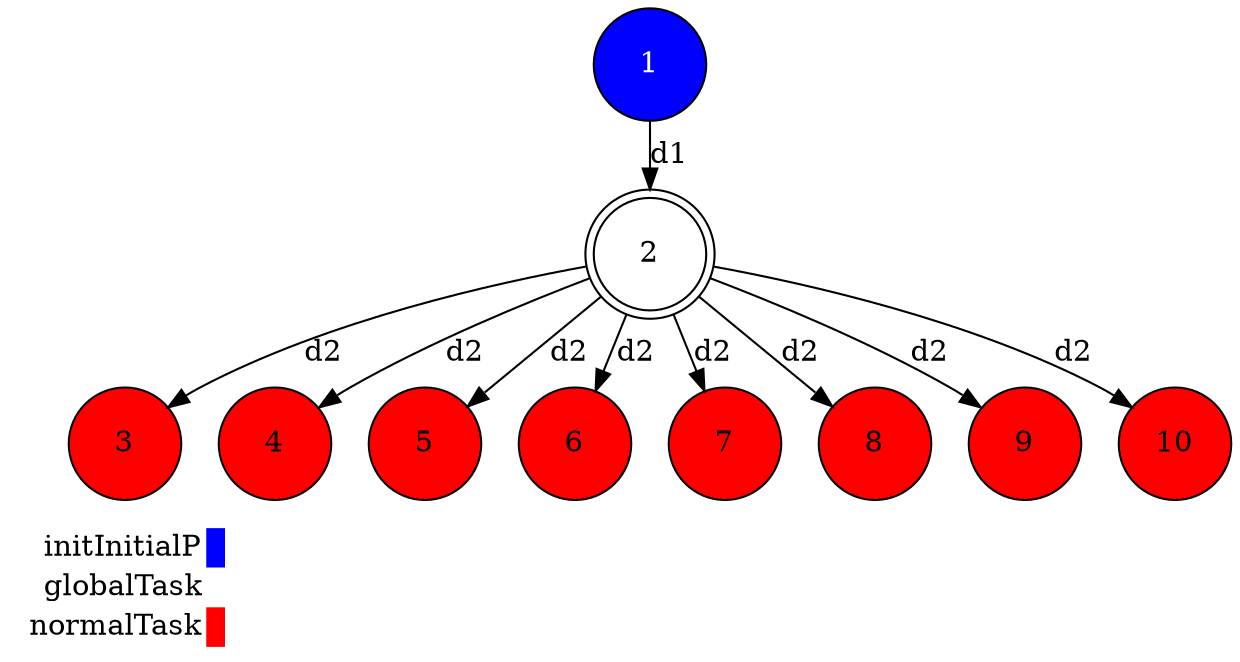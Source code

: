 digraph {
  rankdir=TB;
  labeljust="l";
  subgraph dependence_graph {
    ranksep=0.20;
    node[height=0.75];

1[shape=circle, style=filled fillcolor="#0000ff" fontcolor="#ffffff"];
2[shape=doublecircle, style=filled fillcolor="#ffffff" fontcolor="#000000"];
1 -> 2[ label="d1" ];
3[shape=circle, style=filled fillcolor="#ff0000" fontcolor="#000000"];
2 -> 3[ label="d2" ];
4[shape=circle, style=filled fillcolor="#ff0000" fontcolor="#000000"];
2 -> 4[ label="d2" ];
5[shape=circle, style=filled fillcolor="#ff0000" fontcolor="#000000"];
2 -> 5[ label="d2" ];
6[shape=circle, style=filled fillcolor="#ff0000" fontcolor="#000000"];
2 -> 6[ label="d2" ];
7[shape=circle, style=filled fillcolor="#ff0000" fontcolor="#000000"];
2 -> 7[ label="d2" ];
8[shape=circle, style=filled fillcolor="#ff0000" fontcolor="#000000"];
2 -> 8[ label="d2" ];
9[shape=circle, style=filled fillcolor="#ff0000" fontcolor="#000000"];
2 -> 9[ label="d2" ];
10[shape=circle, style=filled fillcolor="#ff0000" fontcolor="#000000"];
2 -> 10[ label="d2" ];  }
  subgraph legend {
    rank=sink;
    node [shape=plaintext, height=0.75];
    ranksep=0.20;
    label = "Legend";
    key [label=<
      <table border="0" cellpadding="2" cellspacing="0" cellborder="0">
<tr>
<td align="right">initInitialP</td>
<td bgcolor="#0000ff">&nbsp;</td>
</tr>
<tr>
<td align="right">globalTask</td>
<td bgcolor="#ffffff">&nbsp;</td>
</tr>
<tr>
<td align="right">normalTask</td>
<td bgcolor="#ff0000">&nbsp;</td>
</tr>
      </table>
    >]
  }
}
